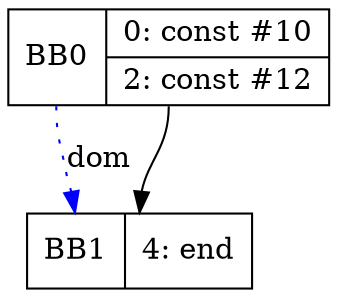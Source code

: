 digraph G {
	bb0 [shape=record, label="<b>BB0 | { 0: const #10 | 2: const #12 }"];


	bb1 [shape=record, label="<b>BB1 | { 4: end }"];
	bb0:b -> bb1:b [color=blue, style=dotted, label="dom"];


	bb0:s -> bb1:n
}